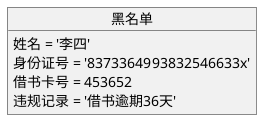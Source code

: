 @startuml

object 黑名单{
姓名 = '李四'
身份证号 = '8373364993832546633x'
借书卡号 = 453652
违规记录 = '借书逾期36天'
}

@enduml